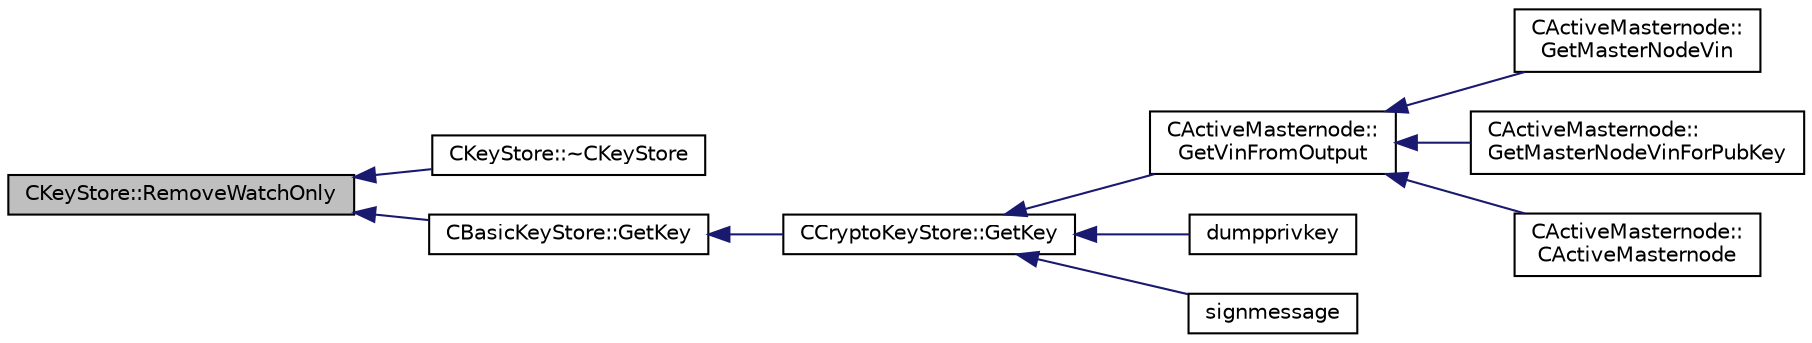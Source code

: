 digraph "CKeyStore::RemoveWatchOnly"
{
  edge [fontname="Helvetica",fontsize="10",labelfontname="Helvetica",labelfontsize="10"];
  node [fontname="Helvetica",fontsize="10",shape=record];
  rankdir="LR";
  Node160 [label="CKeyStore::RemoveWatchOnly",height=0.2,width=0.4,color="black", fillcolor="grey75", style="filled", fontcolor="black"];
  Node160 -> Node161 [dir="back",color="midnightblue",fontsize="10",style="solid",fontname="Helvetica"];
  Node161 [label="CKeyStore::~CKeyStore",height=0.2,width=0.4,color="black", fillcolor="white", style="filled",URL="$class_c_key_store.html#a9bfaef2bcd6effc467a96043f44044a0"];
  Node160 -> Node162 [dir="back",color="midnightblue",fontsize="10",style="solid",fontname="Helvetica"];
  Node162 [label="CBasicKeyStore::GetKey",height=0.2,width=0.4,color="black", fillcolor="white", style="filled",URL="$class_c_basic_key_store.html#a69328ee642e4234922356f59876e956d"];
  Node162 -> Node163 [dir="back",color="midnightblue",fontsize="10",style="solid",fontname="Helvetica"];
  Node163 [label="CCryptoKeyStore::GetKey",height=0.2,width=0.4,color="black", fillcolor="white", style="filled",URL="$class_c_crypto_key_store.html#af46ec271fffb65a113702ba40a3738c8"];
  Node163 -> Node164 [dir="back",color="midnightblue",fontsize="10",style="solid",fontname="Helvetica"];
  Node164 [label="CActiveMasternode::\lGetVinFromOutput",height=0.2,width=0.4,color="black", fillcolor="white", style="filled",URL="$class_c_active_masternode.html#abc2ae1e24001f80ace4bbea2b6453944"];
  Node164 -> Node165 [dir="back",color="midnightblue",fontsize="10",style="solid",fontname="Helvetica"];
  Node165 [label="CActiveMasternode::\lGetMasterNodeVin",height=0.2,width=0.4,color="black", fillcolor="white", style="filled",URL="$class_c_active_masternode.html#adc93036b86ee9ef6abe5e0b783a51283"];
  Node164 -> Node166 [dir="back",color="midnightblue",fontsize="10",style="solid",fontname="Helvetica"];
  Node166 [label="CActiveMasternode::\lGetMasterNodeVinForPubKey",height=0.2,width=0.4,color="black", fillcolor="white", style="filled",URL="$class_c_active_masternode.html#ada17e6bbfd69a3acf166b49c10365da4"];
  Node164 -> Node167 [dir="back",color="midnightblue",fontsize="10",style="solid",fontname="Helvetica"];
  Node167 [label="CActiveMasternode::\lCActiveMasternode",height=0.2,width=0.4,color="black", fillcolor="white", style="filled",URL="$class_c_active_masternode.html#a7ffb946d1b2aad0054d3b3efce8c0543"];
  Node163 -> Node168 [dir="back",color="midnightblue",fontsize="10",style="solid",fontname="Helvetica"];
  Node168 [label="dumpprivkey",height=0.2,width=0.4,color="black", fillcolor="white", style="filled",URL="$rpcdump_8cpp.html#a4010fb238298e15c540d3e5ecd60f858"];
  Node163 -> Node169 [dir="back",color="midnightblue",fontsize="10",style="solid",fontname="Helvetica"];
  Node169 [label="signmessage",height=0.2,width=0.4,color="black", fillcolor="white", style="filled",URL="$rpcwallet_8cpp.html#a315b42a2c859c4b50a54c1b05984928c"];
}
